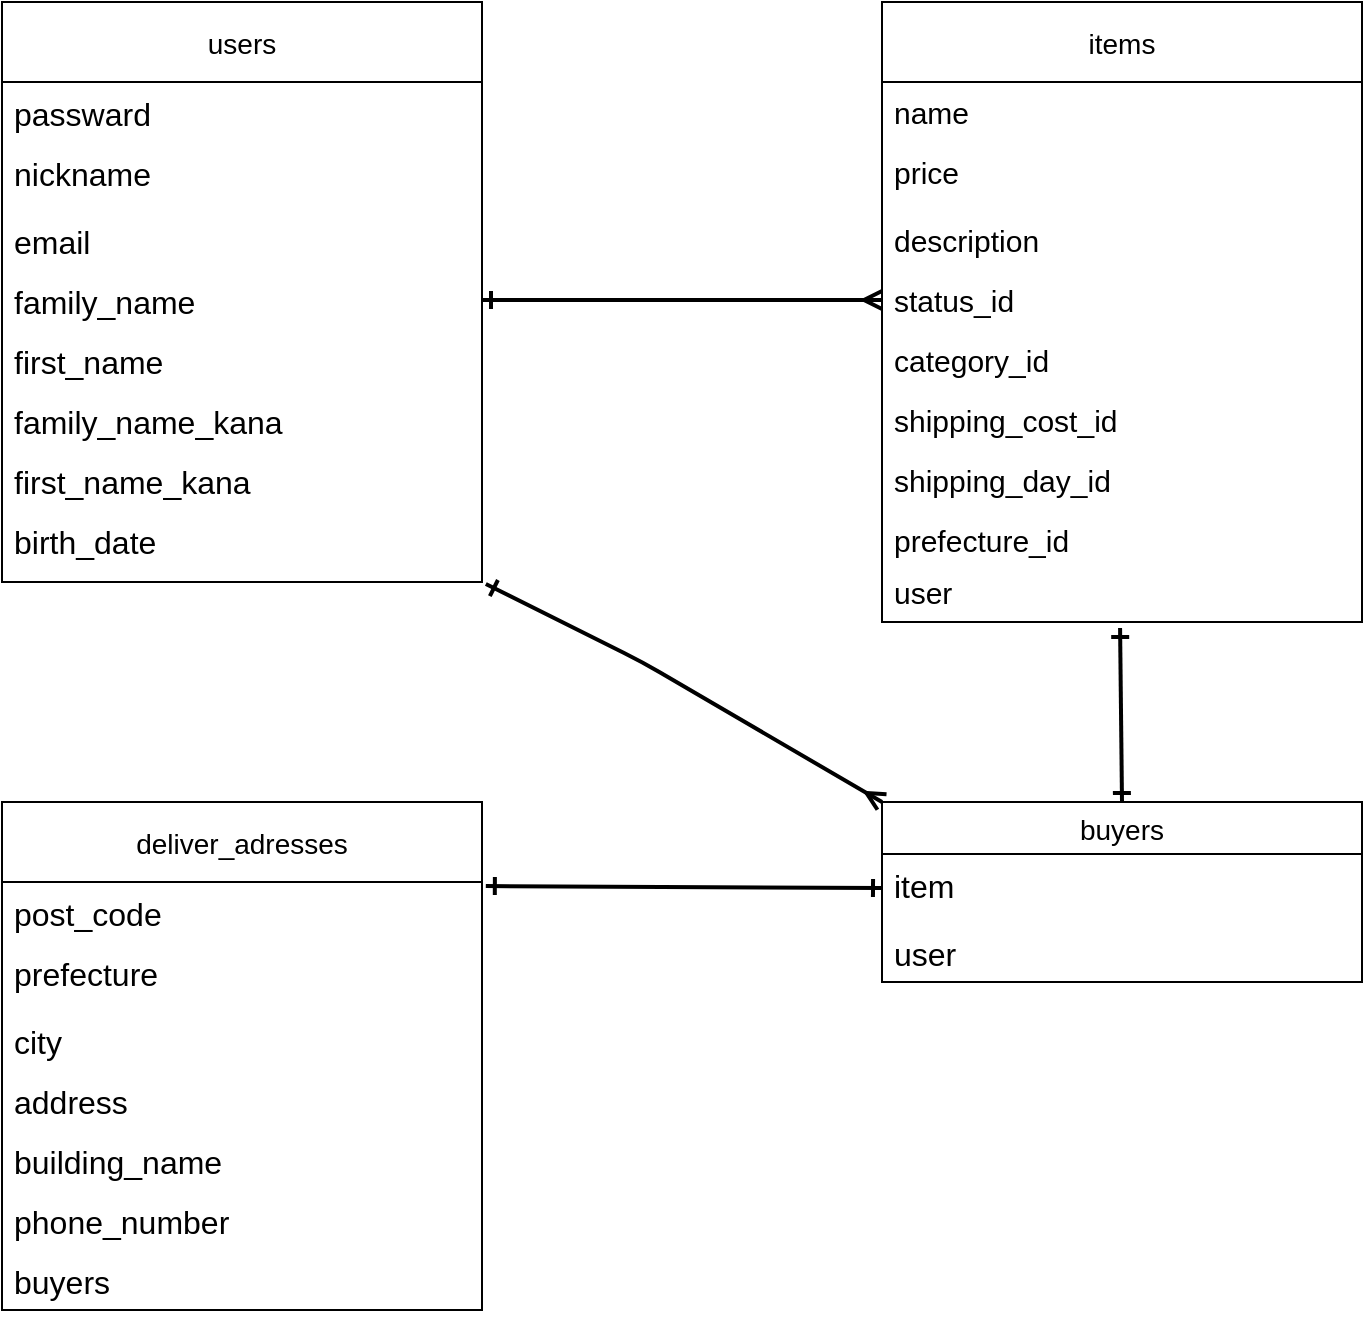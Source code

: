 <mxfile>
    <diagram id="ixHQ047_XX0eKwF45rcR" name="ページ1">
        <mxGraphModel dx="2172" dy="696" grid="1" gridSize="10" guides="1" tooltips="1" connect="1" arrows="1" fold="1" page="0" pageScale="1" pageWidth="827" pageHeight="1169" math="0" shadow="0">
            <root>
                <mxCell id="0"/>
                <mxCell id="1" parent="0"/>
                <mxCell id="47" value="users" style="swimlane;fontStyle=0;childLayout=stackLayout;horizontal=1;startSize=40;horizontalStack=0;resizeParent=1;resizeParentMax=0;resizeLast=0;collapsible=1;marginBottom=0;align=center;fontSize=14;direction=east;labelBackgroundColor=default;" vertex="1" parent="1">
                    <mxGeometry x="-1040" y="40" width="240" height="290" as="geometry">
                        <mxRectangle y="40" width="70" height="26" as="alternateBounds"/>
                    </mxGeometry>
                </mxCell>
                <mxCell id="49" value="passward  " style="text;strokeColor=none;fillColor=none;spacingLeft=4;spacingRight=4;overflow=hidden;rotatable=0;points=[[0,0.5],[1,0.5]];portConstraint=eastwest;fontSize=16;" vertex="1" parent="47">
                    <mxGeometry y="40" width="240" height="30" as="geometry"/>
                </mxCell>
                <mxCell id="50" value="nickname&#10;" style="text;strokeColor=none;fillColor=none;spacingLeft=4;spacingRight=4;overflow=hidden;rotatable=0;points=[[0,0.5],[1,0.5]];portConstraint=eastwest;fontSize=16;" vertex="1" parent="47">
                    <mxGeometry y="70" width="240" height="34" as="geometry"/>
                </mxCell>
                <mxCell id="48" value="email" style="text;strokeColor=none;fillColor=none;spacingLeft=4;spacingRight=4;overflow=hidden;rotatable=0;points=[[0,0.5],[1,0.5]];portConstraint=eastwest;fontSize=16;" vertex="1" parent="47">
                    <mxGeometry y="104" width="240" height="30" as="geometry"/>
                </mxCell>
                <mxCell id="53" value="family_name" style="text;strokeColor=none;fillColor=none;spacingLeft=4;spacingRight=4;overflow=hidden;rotatable=0;points=[[0,0.5],[1,0.5]];portConstraint=eastwest;fontSize=16;" vertex="1" parent="47">
                    <mxGeometry y="134" width="240" height="30" as="geometry"/>
                </mxCell>
                <mxCell id="54" value="first_name" style="text;strokeColor=none;fillColor=none;spacingLeft=4;spacingRight=4;overflow=hidden;rotatable=0;points=[[0,0.5],[1,0.5]];portConstraint=eastwest;fontSize=16;" vertex="1" parent="47">
                    <mxGeometry y="164" width="240" height="30" as="geometry"/>
                </mxCell>
                <mxCell id="55" value="family_name_kana" style="text;strokeColor=none;fillColor=none;spacingLeft=4;spacingRight=4;overflow=hidden;rotatable=0;points=[[0,0.5],[1,0.5]];portConstraint=eastwest;fontSize=16;" vertex="1" parent="47">
                    <mxGeometry y="194" width="240" height="30" as="geometry"/>
                </mxCell>
                <mxCell id="56" value="first_name_kana" style="text;strokeColor=none;fillColor=none;spacingLeft=4;spacingRight=4;overflow=hidden;rotatable=0;points=[[0,0.5],[1,0.5]];portConstraint=eastwest;fontSize=16;" vertex="1" parent="47">
                    <mxGeometry y="224" width="240" height="30" as="geometry"/>
                </mxCell>
                <mxCell id="57" value="birth_date" style="text;strokeColor=none;fillColor=none;spacingLeft=4;spacingRight=4;overflow=hidden;rotatable=0;points=[[0,0.5],[1,0.5]];portConstraint=eastwest;fontSize=16;" vertex="1" parent="47">
                    <mxGeometry y="254" width="240" height="36" as="geometry"/>
                </mxCell>
                <mxCell id="62" value="items" style="swimlane;fontStyle=0;childLayout=stackLayout;horizontal=1;startSize=40;horizontalStack=0;resizeParent=1;resizeParentMax=0;resizeLast=0;collapsible=1;marginBottom=0;align=center;fontSize=14;direction=east;" vertex="1" parent="1">
                    <mxGeometry x="-600" y="40" width="240" height="310" as="geometry">
                        <mxRectangle y="40" width="70" height="26" as="alternateBounds"/>
                    </mxGeometry>
                </mxCell>
                <mxCell id="63" value="name " style="text;strokeColor=none;fillColor=none;spacingLeft=4;spacingRight=4;overflow=hidden;rotatable=0;points=[[0,0.5],[1,0.5]];portConstraint=eastwest;fontSize=15;fontStyle=0" vertex="1" parent="62">
                    <mxGeometry y="40" width="240" height="30" as="geometry"/>
                </mxCell>
                <mxCell id="64" value="price" style="text;strokeColor=none;fillColor=none;spacingLeft=4;spacingRight=4;overflow=hidden;rotatable=0;points=[[0,0.5],[1,0.5]];portConstraint=eastwest;fontSize=15;" vertex="1" parent="62">
                    <mxGeometry y="70" width="240" height="34" as="geometry"/>
                </mxCell>
                <mxCell id="65" value="description" style="text;strokeColor=none;fillColor=none;spacingLeft=4;spacingRight=4;overflow=hidden;rotatable=0;points=[[0,0.5],[1,0.5]];portConstraint=eastwest;fontSize=15;" vertex="1" parent="62">
                    <mxGeometry y="104" width="240" height="30" as="geometry"/>
                </mxCell>
                <mxCell id="66" value="status_id&#10;" style="text;strokeColor=none;fillColor=none;spacingLeft=4;spacingRight=4;overflow=hidden;rotatable=0;points=[[0,0.5],[1,0.5]];portConstraint=eastwest;fontSize=15;" vertex="1" parent="62">
                    <mxGeometry y="134" width="240" height="30" as="geometry"/>
                </mxCell>
                <mxCell id="67" value="category_id" style="text;strokeColor=none;fillColor=none;spacingLeft=4;spacingRight=4;overflow=hidden;rotatable=0;points=[[0,0.5],[1,0.5]];portConstraint=eastwest;fontSize=15;" vertex="1" parent="62">
                    <mxGeometry y="164" width="240" height="30" as="geometry"/>
                </mxCell>
                <mxCell id="68" value="shipping_cost_id" style="text;strokeColor=none;fillColor=none;spacingLeft=4;spacingRight=4;overflow=hidden;rotatable=0;points=[[0,0.5],[1,0.5]];portConstraint=eastwest;fontSize=15;" vertex="1" parent="62">
                    <mxGeometry y="194" width="240" height="30" as="geometry"/>
                </mxCell>
                <mxCell id="69" value="shipping_day_id" style="text;strokeColor=none;fillColor=none;spacingLeft=4;spacingRight=4;overflow=hidden;rotatable=0;points=[[0,0.5],[1,0.5]];portConstraint=eastwest;fontSize=15;" vertex="1" parent="62">
                    <mxGeometry y="224" width="240" height="30" as="geometry"/>
                </mxCell>
                <mxCell id="70" value="prefecture_id" style="text;strokeColor=none;fillColor=none;spacingLeft=4;spacingRight=4;overflow=hidden;rotatable=0;points=[[0,0.5],[1,0.5]];portConstraint=eastwest;fontSize=15;" vertex="1" parent="62">
                    <mxGeometry y="254" width="240" height="26" as="geometry"/>
                </mxCell>
                <mxCell id="71" value="user" style="text;strokeColor=none;fillColor=none;spacingLeft=4;spacingRight=4;overflow=hidden;rotatable=0;points=[[0,0.5],[1,0.5]];portConstraint=eastwest;fontSize=15;" vertex="1" parent="62">
                    <mxGeometry y="280" width="240" height="30" as="geometry"/>
                </mxCell>
                <mxCell id="75" style="edgeStyle=none;html=1;exitX=1;exitY=0.5;exitDx=0;exitDy=0;entryX=0;entryY=0.5;entryDx=0;entryDy=0;fontColor=default;endArrow=ERmany;endFill=0;startArrow=ERone;startFill=0;strokeWidth=2;targetPerimeterSpacing=-1;" edge="1" parent="1" source="53" target="66">
                    <mxGeometry relative="1" as="geometry"/>
                </mxCell>
                <mxCell id="84" style="edgeStyle=none;html=1;exitX=0.5;exitY=0;exitDx=0;exitDy=0;entryX=0.496;entryY=1.1;entryDx=0;entryDy=0;entryPerimeter=0;fontSize=16;fontColor=default;startArrow=ERone;startFill=0;endArrow=ERone;endFill=0;targetPerimeterSpacing=-1;strokeWidth=2;" edge="1" parent="1" source="77" target="71">
                    <mxGeometry relative="1" as="geometry"/>
                </mxCell>
                <mxCell id="85" style="edgeStyle=none;html=1;exitX=0;exitY=0;exitDx=0;exitDy=0;entryX=1.008;entryY=1.028;entryDx=0;entryDy=0;entryPerimeter=0;fontSize=16;fontColor=default;startArrow=ERmany;startFill=0;endArrow=ERone;endFill=0;targetPerimeterSpacing=-1;strokeWidth=2;" edge="1" parent="1" source="77" target="57">
                    <mxGeometry relative="1" as="geometry">
                        <Array as="points">
                            <mxPoint x="-720" y="370"/>
                        </Array>
                    </mxGeometry>
                </mxCell>
                <mxCell id="77" value="buyers" style="swimlane;fontStyle=0;childLayout=stackLayout;horizontal=1;startSize=26;horizontalStack=0;resizeParent=1;resizeParentMax=0;resizeLast=0;collapsible=1;marginBottom=0;align=center;fontSize=14;labelBackgroundColor=none;" vertex="1" parent="1">
                    <mxGeometry x="-600" y="440" width="240" height="90" as="geometry"/>
                </mxCell>
                <mxCell id="78" value="item" style="text;strokeColor=none;fillColor=none;spacingLeft=4;spacingRight=4;overflow=hidden;rotatable=0;points=[[0,0.5],[1,0.5]];portConstraint=eastwest;fontSize=16;labelBackgroundColor=none;fontColor=default;" vertex="1" parent="77">
                    <mxGeometry y="26" width="240" height="34" as="geometry"/>
                </mxCell>
                <mxCell id="79" value="user" style="text;strokeColor=none;fillColor=none;spacingLeft=4;spacingRight=4;overflow=hidden;rotatable=0;points=[[0,0.5],[1,0.5]];portConstraint=eastwest;fontSize=16;labelBackgroundColor=none;fontColor=default;" vertex="1" parent="77">
                    <mxGeometry y="60" width="240" height="30" as="geometry"/>
                </mxCell>
                <mxCell id="86" value="deliver_adresses" style="swimlane;fontStyle=0;childLayout=stackLayout;horizontal=1;startSize=40;horizontalStack=0;resizeParent=1;resizeParentMax=0;resizeLast=0;collapsible=1;marginBottom=0;align=center;fontSize=14;direction=east;labelBackgroundColor=default;" vertex="1" parent="1">
                    <mxGeometry x="-1040" y="440" width="240" height="254" as="geometry">
                        <mxRectangle y="40" width="70" height="26" as="alternateBounds"/>
                    </mxGeometry>
                </mxCell>
                <mxCell id="87" value="post_code" style="text;strokeColor=none;fillColor=none;spacingLeft=4;spacingRight=4;overflow=hidden;rotatable=0;points=[[0,0.5],[1,0.5]];portConstraint=eastwest;fontSize=16;" vertex="1" parent="86">
                    <mxGeometry y="40" width="240" height="30" as="geometry"/>
                </mxCell>
                <mxCell id="88" value="prefecture" style="text;strokeColor=none;fillColor=none;spacingLeft=4;spacingRight=4;overflow=hidden;rotatable=0;points=[[0,0.5],[1,0.5]];portConstraint=eastwest;fontSize=16;" vertex="1" parent="86">
                    <mxGeometry y="70" width="240" height="34" as="geometry"/>
                </mxCell>
                <mxCell id="89" value="city" style="text;strokeColor=none;fillColor=none;spacingLeft=4;spacingRight=4;overflow=hidden;rotatable=0;points=[[0,0.5],[1,0.5]];portConstraint=eastwest;fontSize=16;" vertex="1" parent="86">
                    <mxGeometry y="104" width="240" height="30" as="geometry"/>
                </mxCell>
                <mxCell id="90" value="address" style="text;strokeColor=none;fillColor=none;spacingLeft=4;spacingRight=4;overflow=hidden;rotatable=0;points=[[0,0.5],[1,0.5]];portConstraint=eastwest;fontSize=16;" vertex="1" parent="86">
                    <mxGeometry y="134" width="240" height="30" as="geometry"/>
                </mxCell>
                <mxCell id="91" value="building_name" style="text;strokeColor=none;fillColor=none;spacingLeft=4;spacingRight=4;overflow=hidden;rotatable=0;points=[[0,0.5],[1,0.5]];portConstraint=eastwest;fontSize=16;" vertex="1" parent="86">
                    <mxGeometry y="164" width="240" height="30" as="geometry"/>
                </mxCell>
                <mxCell id="92" value="phone_number" style="text;strokeColor=none;fillColor=none;spacingLeft=4;spacingRight=4;overflow=hidden;rotatable=0;points=[[0,0.5],[1,0.5]];portConstraint=eastwest;fontSize=16;" vertex="1" parent="86">
                    <mxGeometry y="194" width="240" height="30" as="geometry"/>
                </mxCell>
                <mxCell id="93" value="buyers" style="text;strokeColor=none;fillColor=none;spacingLeft=4;spacingRight=4;overflow=hidden;rotatable=0;points=[[0,0.5],[1,0.5]];portConstraint=eastwest;fontSize=16;" vertex="1" parent="86">
                    <mxGeometry y="224" width="240" height="30" as="geometry"/>
                </mxCell>
                <mxCell id="105" style="edgeStyle=none;html=1;exitX=0;exitY=0.5;exitDx=0;exitDy=0;entryX=1.008;entryY=0.067;entryDx=0;entryDy=0;entryPerimeter=0;fontSize=16;fontColor=default;startArrow=ERone;startFill=0;endArrow=ERone;endFill=0;targetPerimeterSpacing=-1;strokeWidth=2;" edge="1" parent="1" source="78" target="87">
                    <mxGeometry relative="1" as="geometry"/>
                </mxCell>
            </root>
        </mxGraphModel>
    </diagram>
</mxfile>